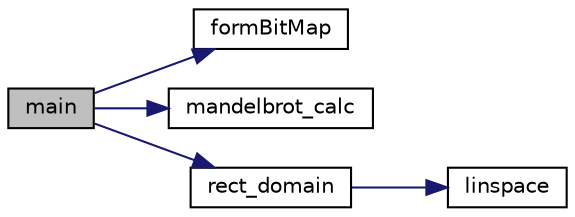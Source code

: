 digraph "main"
{
 // LATEX_PDF_SIZE
  edge [fontname="Helvetica",fontsize="10",labelfontname="Helvetica",labelfontsize="10"];
  node [fontname="Helvetica",fontsize="10",shape=record];
  rankdir="LR";
  Node1 [label="main",height=0.2,width=0.4,color="black", fillcolor="grey75", style="filled", fontcolor="black",tooltip=" "];
  Node1 -> Node2 [color="midnightblue",fontsize="10",style="solid",fontname="Helvetica"];
  Node2 [label="formBitMap",height=0.2,width=0.4,color="black", fillcolor="white", style="filled",URL="$vis__test_8cpp.html#a3a8e9b5d9d9f948cf105045a2d19bcde",tooltip=" "];
  Node1 -> Node3 [color="midnightblue",fontsize="10",style="solid",fontname="Helvetica"];
  Node3 [label="mandelbrot_calc",height=0.2,width=0.4,color="black", fillcolor="white", style="filled",URL="$_auxiliary_code_8h.html#ab5463e69bb91e0f3e686067c6c0730ef",tooltip="Deprecated."];
  Node1 -> Node4 [color="midnightblue",fontsize="10",style="solid",fontname="Helvetica"];
  Node4 [label="rect_domain",height=0.2,width=0.4,color="black", fillcolor="white", style="filled",URL="$_auxiliary_code_8h.html#a875e8e9067706d1efb12cdbbd664bcf6",tooltip="This function calculates a grid of complex points in the complex plane."];
  Node4 -> Node5 [color="midnightblue",fontsize="10",style="solid",fontname="Helvetica"];
  Node5 [label="linspace",height=0.2,width=0.4,color="black", fillcolor="white", style="filled",URL="$_auxiliary_code_8h.html#acd11f3a7b275619e7968eda596c7ba41",tooltip="Core Calculation."];
}
